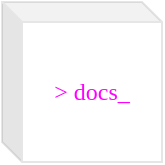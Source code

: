 <mxfile>
    <diagram id="0pbE2ng8Wz-z5p-49bF9" name="Page-1">
        <mxGraphModel dx="460" dy="243" grid="1" gridSize="10" guides="1" tooltips="1" connect="1" arrows="1" fold="1" page="1" pageScale="1" pageWidth="827" pageHeight="1169" math="0" shadow="0">
            <root>
                <mxCell id="0"/>
                <mxCell id="1" parent="0"/>
                <mxCell id="3" value="&amp;gt; docs_" style="shape=cube;whiteSpace=wrap;html=1;boundedLbl=1;backgroundOutline=1;darkOpacity=0.05;darkOpacity2=0.1;size=10;fillColor=none;strokeColor=#E6E6E6;fontFamily=Tahoma;fontColor=#FF00FF;fontStyle=0" vertex="1" parent="1">
                    <mxGeometry x="350" y="210" width="80" height="80" as="geometry"/>
                </mxCell>
            </root>
        </mxGraphModel>
    </diagram>
</mxfile>